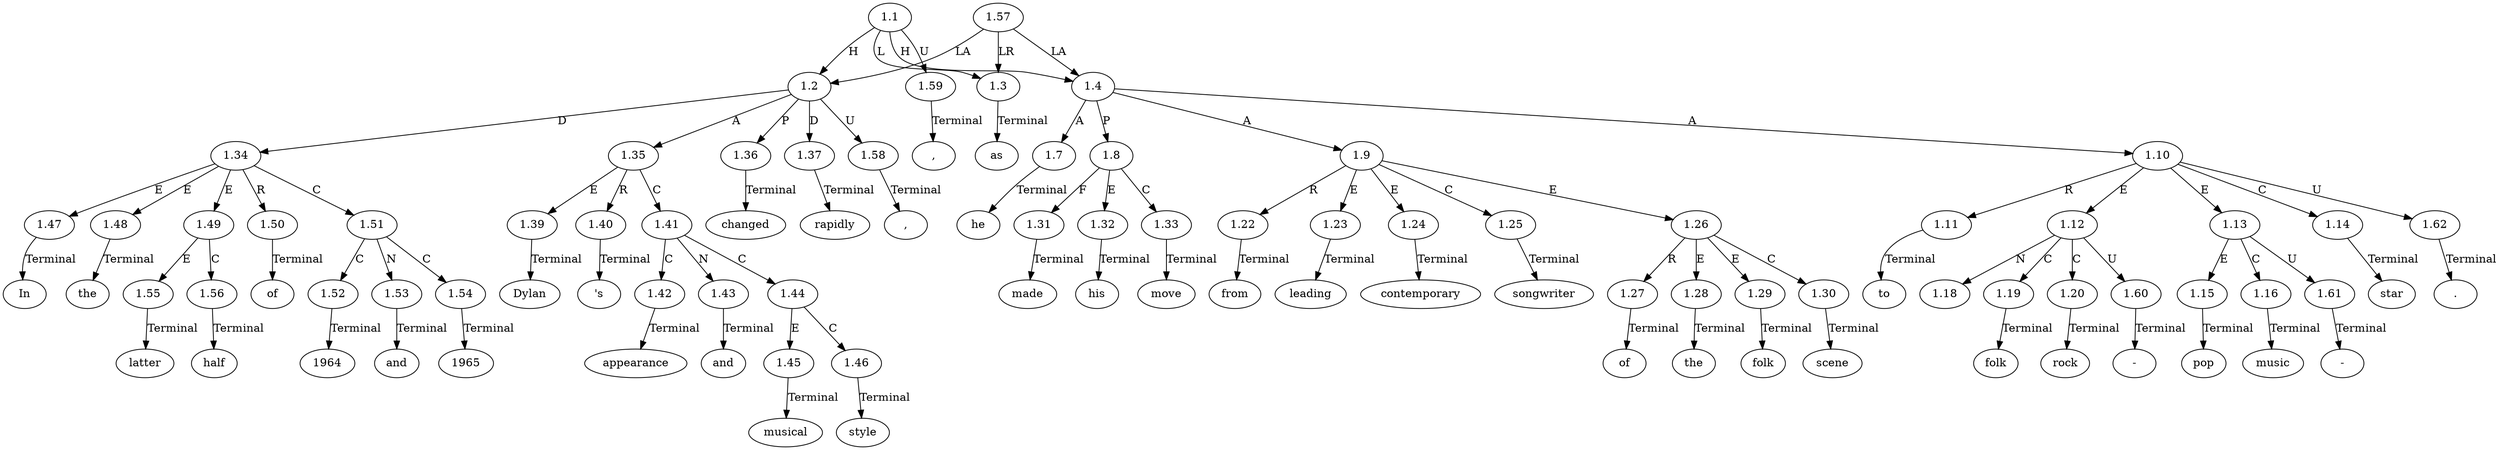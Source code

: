 // Graph
digraph {
	0.1 [label=In ordering=out]
	0.10 [label=Dylan ordering=out]
	0.11 [label="'s" ordering=out]
	0.12 [label=appearance ordering=out]
	0.13 [label=and ordering=out]
	0.14 [label=musical ordering=out]
	0.15 [label=style ordering=out]
	0.16 [label=changed ordering=out]
	0.17 [label=rapidly ordering=out]
	0.18 [label="," ordering=out]
	0.19 [label=as ordering=out]
	0.2 [label=the ordering=out]
	0.20 [label=he ordering=out]
	0.21 [label=made ordering=out]
	0.22 [label=his ordering=out]
	0.23 [label=move ordering=out]
	0.24 [label=from ordering=out]
	0.25 [label=leading ordering=out]
	0.26 [label=contemporary ordering=out]
	0.27 [label=songwriter ordering=out]
	0.28 [label=of ordering=out]
	0.29 [label=the ordering=out]
	0.3 [label=latter ordering=out]
	0.30 [label=folk ordering=out]
	0.31 [label=scene ordering=out]
	0.32 [label=to ordering=out]
	0.33 [label=folk ordering=out]
	0.34 [label="-" ordering=out]
	0.35 [label=rock ordering=out]
	0.36 [label=pop ordering=out]
	0.37 [label="-" ordering=out]
	0.38 [label=music ordering=out]
	0.39 [label=star ordering=out]
	0.4 [label=half ordering=out]
	0.40 [label="." ordering=out]
	0.5 [label=of ordering=out]
	0.6 [label=1964 ordering=out]
	0.7 [label=and ordering=out]
	0.8 [label=1965 ordering=out]
	0.9 [label="," ordering=out]
	1.1 [label=1.1 ordering=out]
	1.2 [label=1.2 ordering=out]
	1.3 [label=1.3 ordering=out]
	1.4 [label=1.4 ordering=out]
	1.7 [label=1.7 ordering=out]
	1.8 [label=1.8 ordering=out]
	1.9 [label=1.9 ordering=out]
	1.10 [label=1.10 ordering=out]
	1.11 [label=1.11 ordering=out]
	1.12 [label=1.12 ordering=out]
	1.13 [label=1.13 ordering=out]
	1.14 [label=1.14 ordering=out]
	1.15 [label=1.15 ordering=out]
	1.16 [label=1.16 ordering=out]
	1.18 [label=1.18 ordering=out]
	1.19 [label=1.19 ordering=out]
	1.20 [label=1.20 ordering=out]
	1.22 [label=1.22 ordering=out]
	1.23 [label=1.23 ordering=out]
	1.24 [label=1.24 ordering=out]
	1.25 [label=1.25 ordering=out]
	1.26 [label=1.26 ordering=out]
	1.27 [label=1.27 ordering=out]
	1.28 [label=1.28 ordering=out]
	1.29 [label=1.29 ordering=out]
	1.30 [label=1.30 ordering=out]
	1.31 [label=1.31 ordering=out]
	1.32 [label=1.32 ordering=out]
	1.33 [label=1.33 ordering=out]
	1.34 [label=1.34 ordering=out]
	1.35 [label=1.35 ordering=out]
	1.36 [label=1.36 ordering=out]
	1.37 [label=1.37 ordering=out]
	1.39 [label=1.39 ordering=out]
	1.40 [label=1.40 ordering=out]
	1.41 [label=1.41 ordering=out]
	1.42 [label=1.42 ordering=out]
	1.43 [label=1.43 ordering=out]
	1.44 [label=1.44 ordering=out]
	1.45 [label=1.45 ordering=out]
	1.46 [label=1.46 ordering=out]
	1.47 [label=1.47 ordering=out]
	1.48 [label=1.48 ordering=out]
	1.49 [label=1.49 ordering=out]
	1.50 [label=1.50 ordering=out]
	1.51 [label=1.51 ordering=out]
	1.52 [label=1.52 ordering=out]
	1.53 [label=1.53 ordering=out]
	1.54 [label=1.54 ordering=out]
	1.55 [label=1.55 ordering=out]
	1.56 [label=1.56 ordering=out]
	1.57 [label=1.57 ordering=out]
	1.58 [label=1.58 ordering=out]
	1.59 [label=1.59 ordering=out]
	1.60 [label=1.60 ordering=out]
	1.61 [label=1.61 ordering=out]
	1.62 [label=1.62 ordering=out]
	1.1 -> 1.2 [label=H ordering=out]
	1.1 -> 1.3 [label=L ordering=out]
	1.1 -> 1.4 [label=H ordering=out]
	1.1 -> 1.59 [label=U ordering=out]
	1.2 -> 1.34 [label=D ordering=out]
	1.2 -> 1.35 [label=A ordering=out]
	1.2 -> 1.36 [label=P ordering=out]
	1.2 -> 1.37 [label=D ordering=out]
	1.2 -> 1.58 [label=U ordering=out]
	1.3 -> 0.19 [label=Terminal ordering=out]
	1.4 -> 1.7 [label=A ordering=out]
	1.4 -> 1.8 [label=P ordering=out]
	1.4 -> 1.9 [label=A ordering=out]
	1.4 -> 1.10 [label=A ordering=out]
	1.7 -> 0.20 [label=Terminal ordering=out]
	1.8 -> 1.31 [label=F ordering=out]
	1.8 -> 1.32 [label=E ordering=out]
	1.8 -> 1.33 [label=C ordering=out]
	1.9 -> 1.22 [label=R ordering=out]
	1.9 -> 1.23 [label=E ordering=out]
	1.9 -> 1.24 [label=E ordering=out]
	1.9 -> 1.25 [label=C ordering=out]
	1.9 -> 1.26 [label=E ordering=out]
	1.10 -> 1.11 [label=R ordering=out]
	1.10 -> 1.12 [label=E ordering=out]
	1.10 -> 1.13 [label=E ordering=out]
	1.10 -> 1.14 [label=C ordering=out]
	1.10 -> 1.62 [label=U ordering=out]
	1.11 -> 0.32 [label=Terminal ordering=out]
	1.12 -> 1.18 [label=N ordering=out]
	1.12 -> 1.19 [label=C ordering=out]
	1.12 -> 1.20 [label=C ordering=out]
	1.12 -> 1.60 [label=U ordering=out]
	1.13 -> 1.15 [label=E ordering=out]
	1.13 -> 1.16 [label=C ordering=out]
	1.13 -> 1.61 [label=U ordering=out]
	1.14 -> 0.39 [label=Terminal ordering=out]
	1.15 -> 0.36 [label=Terminal ordering=out]
	1.16 -> 0.38 [label=Terminal ordering=out]
	1.19 -> 0.33 [label=Terminal ordering=out]
	1.20 -> 0.35 [label=Terminal ordering=out]
	1.22 -> 0.24 [label=Terminal ordering=out]
	1.23 -> 0.25 [label=Terminal ordering=out]
	1.24 -> 0.26 [label=Terminal ordering=out]
	1.25 -> 0.27 [label=Terminal ordering=out]
	1.26 -> 1.27 [label=R ordering=out]
	1.26 -> 1.28 [label=E ordering=out]
	1.26 -> 1.29 [label=E ordering=out]
	1.26 -> 1.30 [label=C ordering=out]
	1.27 -> 0.28 [label=Terminal ordering=out]
	1.28 -> 0.29 [label=Terminal ordering=out]
	1.29 -> 0.30 [label=Terminal ordering=out]
	1.30 -> 0.31 [label=Terminal ordering=out]
	1.31 -> 0.21 [label=Terminal ordering=out]
	1.32 -> 0.22 [label=Terminal ordering=out]
	1.33 -> 0.23 [label=Terminal ordering=out]
	1.34 -> 1.47 [label=E ordering=out]
	1.34 -> 1.48 [label=E ordering=out]
	1.34 -> 1.49 [label=E ordering=out]
	1.34 -> 1.50 [label=R ordering=out]
	1.34 -> 1.51 [label=C ordering=out]
	1.35 -> 1.39 [label=E ordering=out]
	1.35 -> 1.40 [label=R ordering=out]
	1.35 -> 1.41 [label=C ordering=out]
	1.36 -> 0.16 [label=Terminal ordering=out]
	1.37 -> 0.17 [label=Terminal ordering=out]
	1.39 -> 0.10 [label=Terminal ordering=out]
	1.40 -> 0.11 [label=Terminal ordering=out]
	1.41 -> 1.42 [label=C ordering=out]
	1.41 -> 1.43 [label=N ordering=out]
	1.41 -> 1.44 [label=C ordering=out]
	1.42 -> 0.12 [label=Terminal ordering=out]
	1.43 -> 0.13 [label=Terminal ordering=out]
	1.44 -> 1.45 [label=E ordering=out]
	1.44 -> 1.46 [label=C ordering=out]
	1.45 -> 0.14 [label=Terminal ordering=out]
	1.46 -> 0.15 [label=Terminal ordering=out]
	1.47 -> 0.1 [label=Terminal ordering=out]
	1.48 -> 0.2 [label=Terminal ordering=out]
	1.49 -> 1.55 [label=E ordering=out]
	1.49 -> 1.56 [label=C ordering=out]
	1.50 -> 0.5 [label=Terminal ordering=out]
	1.51 -> 1.52 [label=C ordering=out]
	1.51 -> 1.53 [label=N ordering=out]
	1.51 -> 1.54 [label=C ordering=out]
	1.52 -> 0.6 [label=Terminal ordering=out]
	1.53 -> 0.7 [label=Terminal ordering=out]
	1.54 -> 0.8 [label=Terminal ordering=out]
	1.55 -> 0.3 [label=Terminal ordering=out]
	1.56 -> 0.4 [label=Terminal ordering=out]
	1.57 -> 1.2 [label=LA ordering=out]
	1.57 -> 1.3 [label=LR ordering=out]
	1.57 -> 1.4 [label=LA ordering=out]
	1.58 -> 0.9 [label=Terminal ordering=out]
	1.59 -> 0.18 [label=Terminal ordering=out]
	1.60 -> 0.34 [label=Terminal ordering=out]
	1.61 -> 0.37 [label=Terminal ordering=out]
	1.62 -> 0.40 [label=Terminal ordering=out]
}
